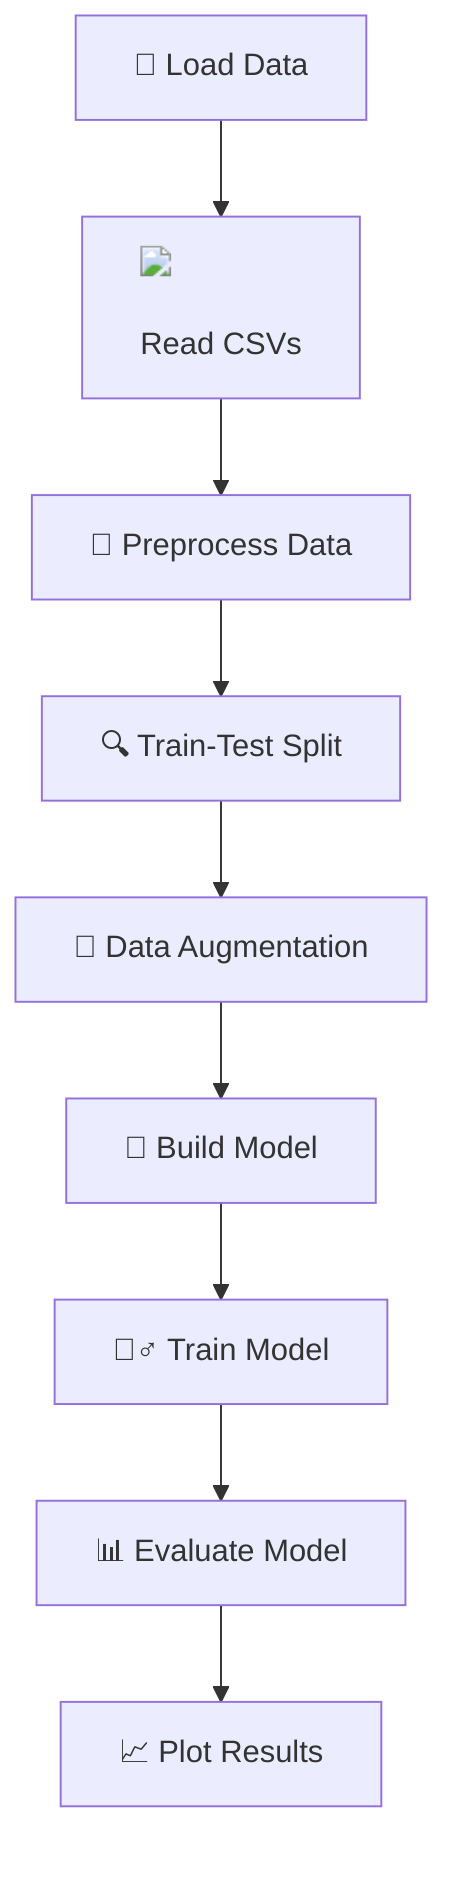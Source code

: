 graph TD;
    A["📂 Load Data"] --> B["<img src='icons/file.svg' /> <br/> Read CSVs"];
    B --> C["💾 Preprocess Data"];
    C --> D["🔍 Train-Test Split"];
    D --> E["🔄 Data Augmentation"];
    E --> F["🧠 Build Model"];
    F --> G["🏃‍♂️ Train Model"];
    G --> H["📊 Evaluate Model"];
    H --> I["📈 Plot Results"];